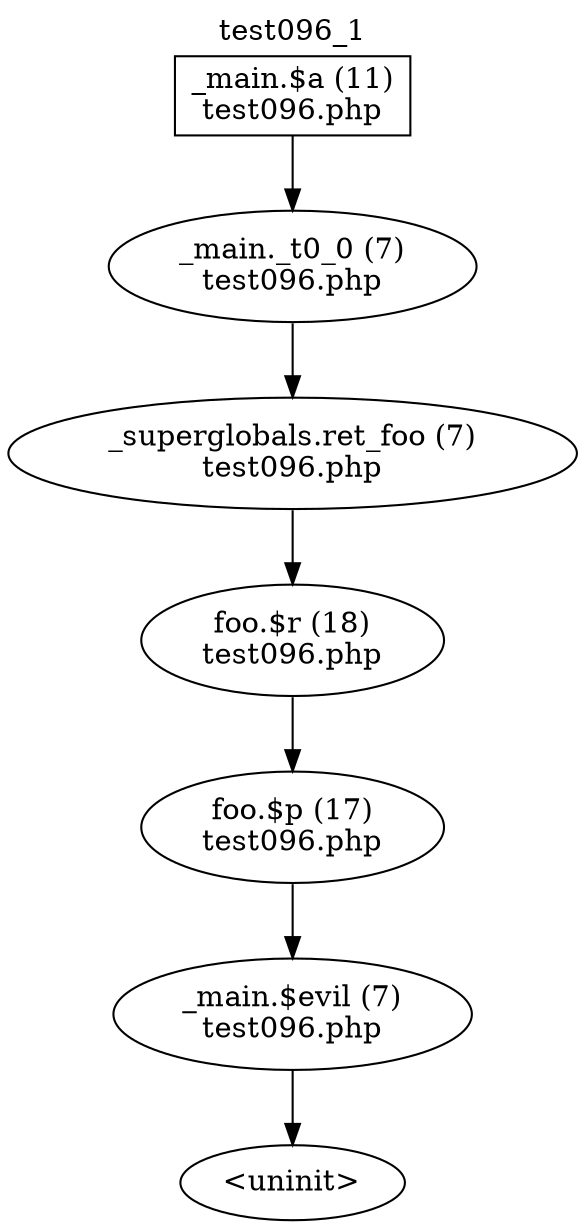 digraph cfg {
  label="test096_1";
  labelloc=t;
  n1 [shape=box, label="_main.$a (11)\ntest096.php"];
  n2 [shape=ellipse, label="_main._t0_0 (7)\ntest096.php"];
  n3 [shape=ellipse, label="_superglobals.ret_foo (7)\ntest096.php"];
  n4 [shape=ellipse, label="foo.$r (18)\ntest096.php"];
  n5 [shape=ellipse, label="foo.$p (17)\ntest096.php"];
  n6 [shape=ellipse, label="_main.$evil (7)\ntest096.php"];
  n7 [shape=ellipse, label="<uninit>"];
  n1 -> n2;
  n2 -> n3;
  n3 -> n4;
  n4 -> n5;
  n5 -> n6;
  n6 -> n7;
}
